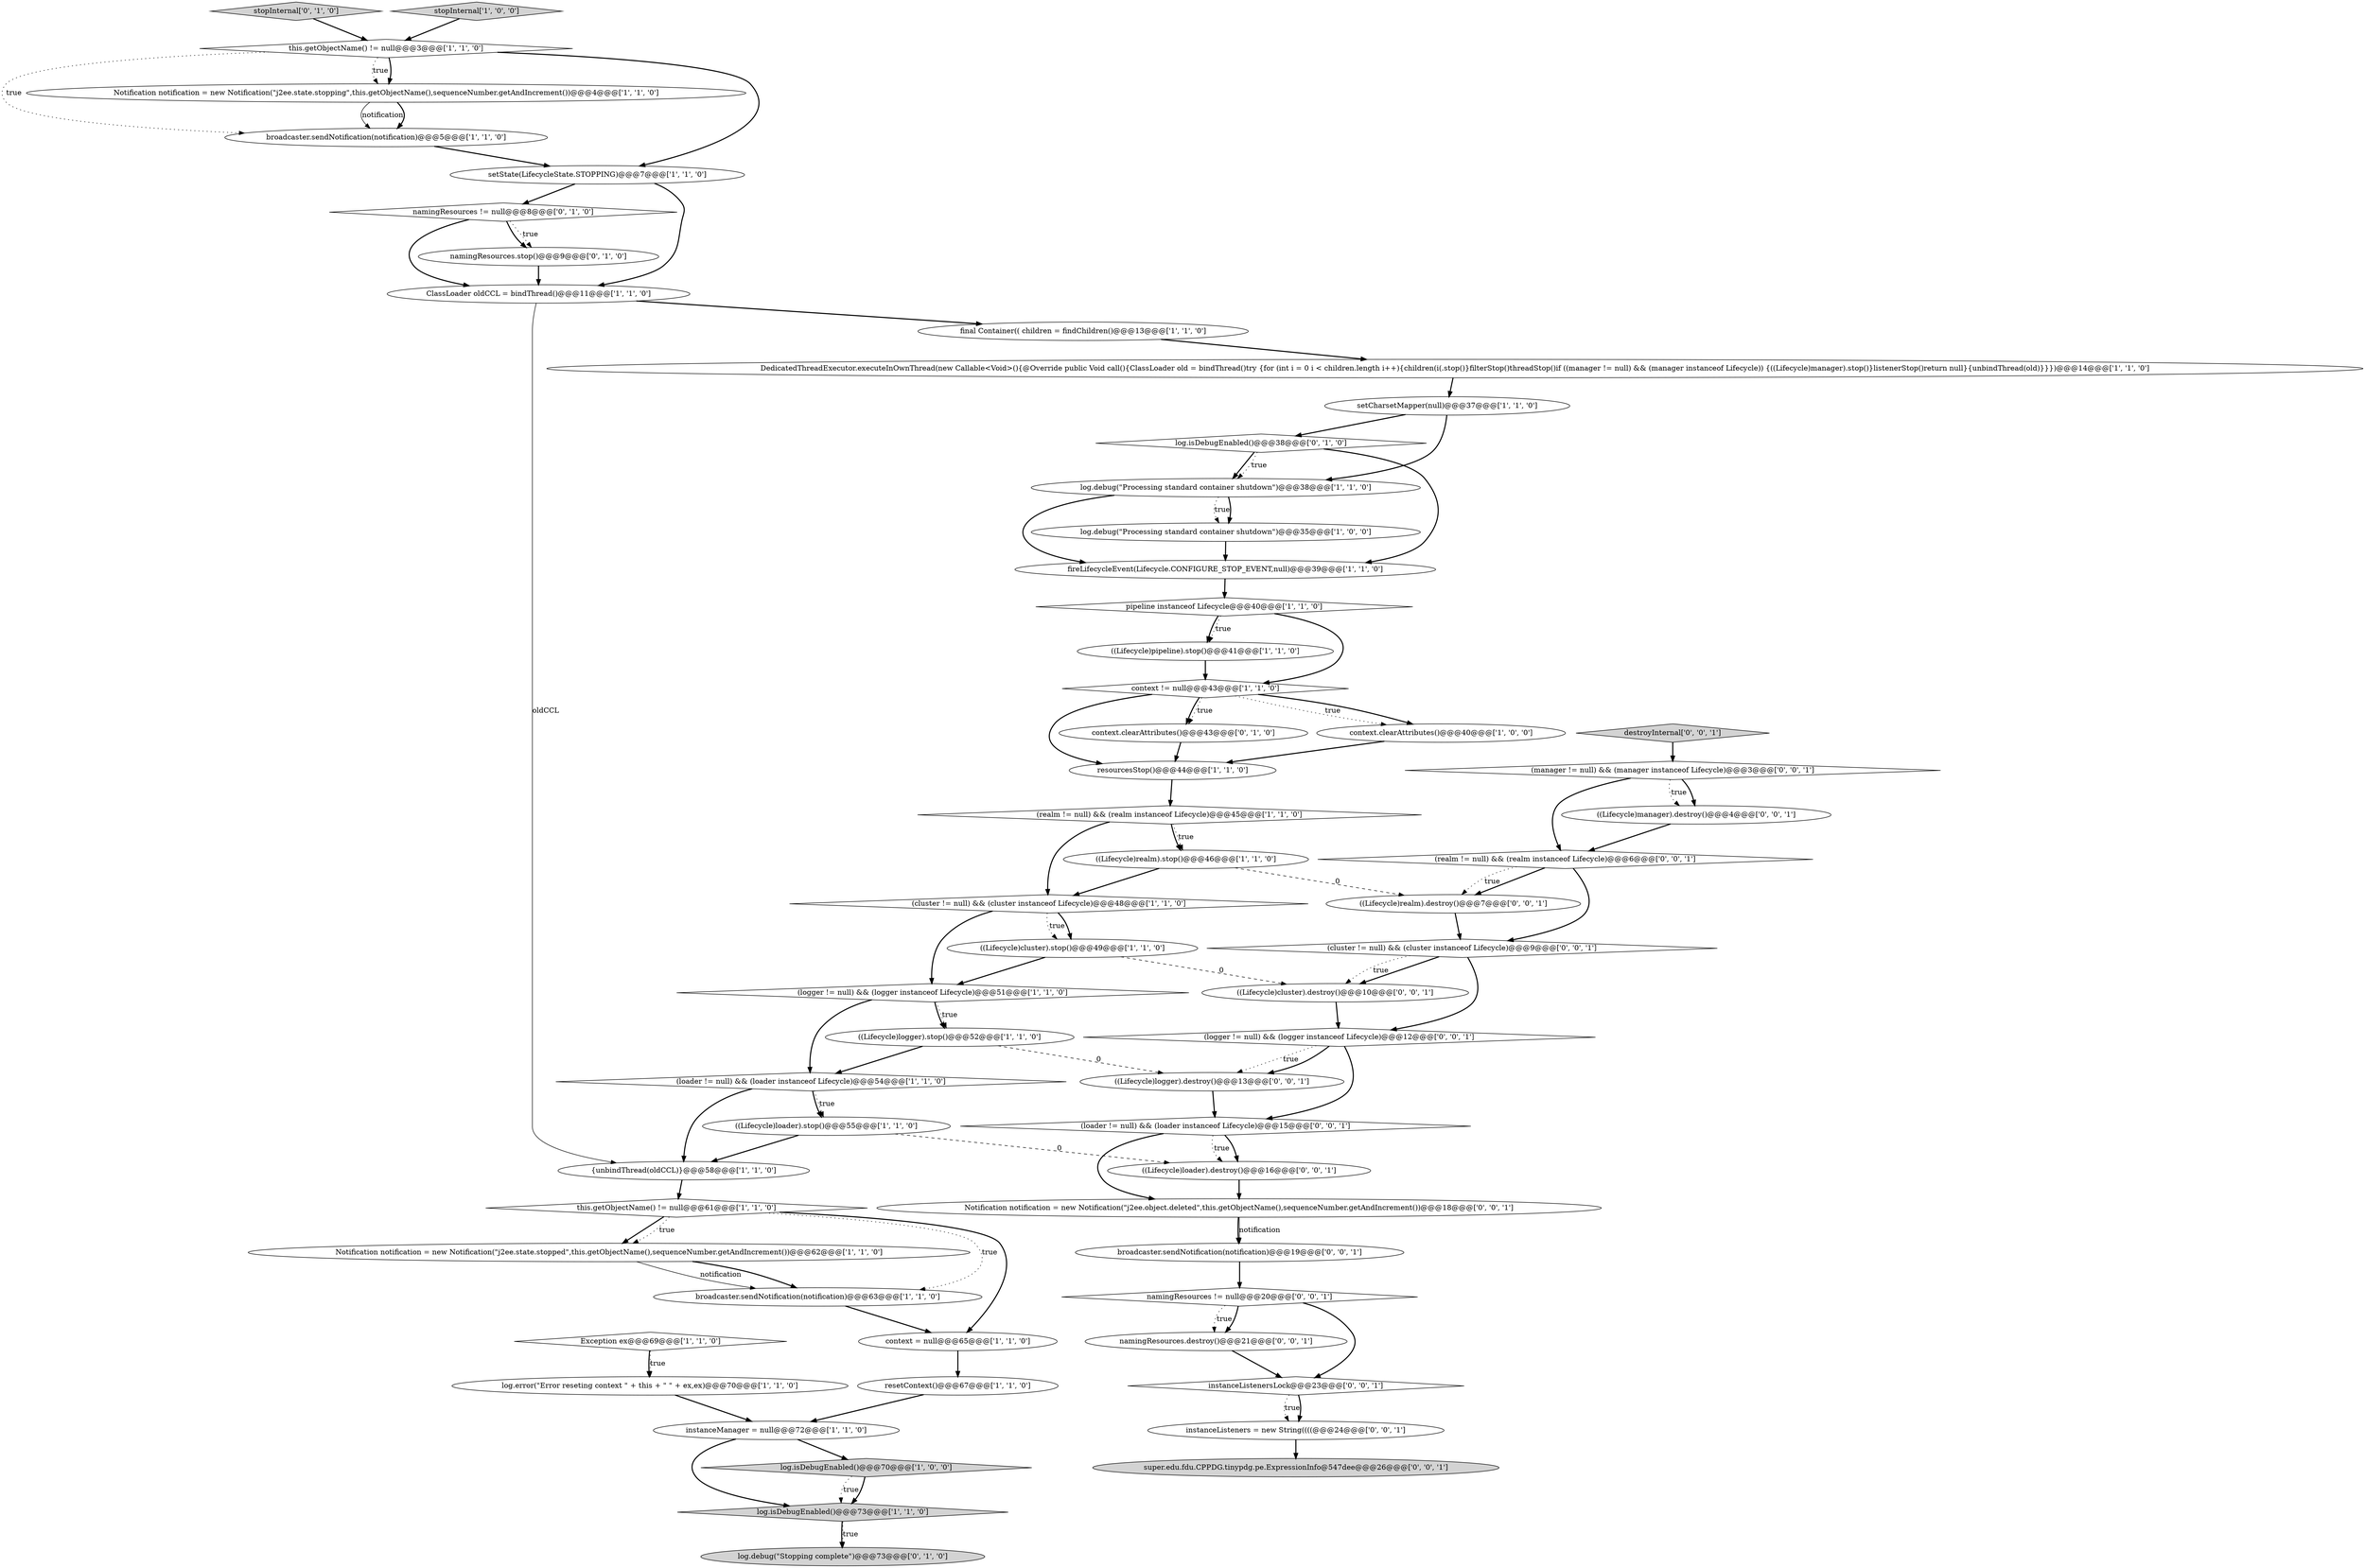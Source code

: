 digraph {
31 [style = filled, label = "broadcaster.sendNotification(notification)@@@63@@@['1', '1', '0']", fillcolor = white, shape = ellipse image = "AAA0AAABBB1BBB"];
34 [style = filled, label = "log.error(\"Error reseting context \" + this + \" \" + ex,ex)@@@70@@@['1', '1', '0']", fillcolor = white, shape = ellipse image = "AAA0AAABBB1BBB"];
47 [style = filled, label = "((Lifecycle)cluster).destroy()@@@10@@@['0', '0', '1']", fillcolor = white, shape = ellipse image = "AAA0AAABBB3BBB"];
58 [style = filled, label = "((Lifecycle)manager).destroy()@@@4@@@['0', '0', '1']", fillcolor = white, shape = ellipse image = "AAA0AAABBB3BBB"];
56 [style = filled, label = "destroyInternal['0', '0', '1']", fillcolor = lightgray, shape = diamond image = "AAA0AAABBB3BBB"];
46 [style = filled, label = "(cluster != null) && (cluster instanceof Lifecycle)@@@9@@@['0', '0', '1']", fillcolor = white, shape = diamond image = "AAA0AAABBB3BBB"];
43 [style = filled, label = "((Lifecycle)realm).destroy()@@@7@@@['0', '0', '1']", fillcolor = white, shape = ellipse image = "AAA0AAABBB3BBB"];
18 [style = filled, label = "final Container(( children = findChildren()@@@13@@@['1', '1', '0']", fillcolor = white, shape = ellipse image = "AAA0AAABBB1BBB"];
57 [style = filled, label = "instanceListeners = new String((((@@@24@@@['0', '0', '1']", fillcolor = white, shape = ellipse image = "AAA0AAABBB3BBB"];
1 [style = filled, label = "log.isDebugEnabled()@@@70@@@['1', '0', '0']", fillcolor = lightgray, shape = diamond image = "AAA0AAABBB1BBB"];
40 [style = filled, label = "namingResources != null@@@8@@@['0', '1', '0']", fillcolor = white, shape = diamond image = "AAA1AAABBB2BBB"];
13 [style = filled, label = "((Lifecycle)realm).stop()@@@46@@@['1', '1', '0']", fillcolor = white, shape = ellipse image = "AAA0AAABBB1BBB"];
53 [style = filled, label = "broadcaster.sendNotification(notification)@@@19@@@['0', '0', '1']", fillcolor = white, shape = ellipse image = "AAA0AAABBB3BBB"];
16 [style = filled, label = "Exception ex@@@69@@@['1', '1', '0']", fillcolor = white, shape = diamond image = "AAA0AAABBB1BBB"];
55 [style = filled, label = "instanceListenersLock@@@23@@@['0', '0', '1']", fillcolor = white, shape = diamond image = "AAA0AAABBB3BBB"];
9 [style = filled, label = "context.clearAttributes()@@@40@@@['1', '0', '0']", fillcolor = white, shape = ellipse image = "AAA0AAABBB1BBB"];
25 [style = filled, label = "log.debug(\"Processing standard container shutdown\")@@@35@@@['1', '0', '0']", fillcolor = white, shape = ellipse image = "AAA0AAABBB1BBB"];
22 [style = filled, label = "ClassLoader oldCCL = bindThread()@@@11@@@['1', '1', '0']", fillcolor = white, shape = ellipse image = "AAA0AAABBB1BBB"];
38 [style = filled, label = "context.clearAttributes()@@@43@@@['0', '1', '0']", fillcolor = white, shape = ellipse image = "AAA0AAABBB2BBB"];
12 [style = filled, label = "setState(LifecycleState.STOPPING)@@@7@@@['1', '1', '0']", fillcolor = white, shape = ellipse image = "AAA0AAABBB1BBB"];
7 [style = filled, label = "(loader != null) && (loader instanceof Lifecycle)@@@54@@@['1', '1', '0']", fillcolor = white, shape = diamond image = "AAA0AAABBB1BBB"];
2 [style = filled, label = "Notification notification = new Notification(\"j2ee.state.stopping\",this.getObjectName(),sequenceNumber.getAndIncrement())@@@4@@@['1', '1', '0']", fillcolor = white, shape = ellipse image = "AAA0AAABBB1BBB"];
4 [style = filled, label = "((Lifecycle)cluster).stop()@@@49@@@['1', '1', '0']", fillcolor = white, shape = ellipse image = "AAA0AAABBB1BBB"];
33 [style = filled, label = "resetContext()@@@67@@@['1', '1', '0']", fillcolor = white, shape = ellipse image = "AAA0AAABBB1BBB"];
26 [style = filled, label = "((Lifecycle)logger).stop()@@@52@@@['1', '1', '0']", fillcolor = white, shape = ellipse image = "AAA0AAABBB1BBB"];
35 [style = filled, label = "Notification notification = new Notification(\"j2ee.state.stopped\",this.getObjectName(),sequenceNumber.getAndIncrement())@@@62@@@['1', '1', '0']", fillcolor = white, shape = ellipse image = "AAA0AAABBB1BBB"];
41 [style = filled, label = "namingResources.stop()@@@9@@@['0', '1', '0']", fillcolor = white, shape = ellipse image = "AAA1AAABBB2BBB"];
14 [style = filled, label = "DedicatedThreadExecutor.executeInOwnThread(new Callable<Void>(){@Override public Void call(){ClassLoader old = bindThread()try {for (int i = 0 i < children.length i++){children(i(.stop()}filterStop()threadStop()if ((manager != null) && (manager instanceof Lifecycle)) {((Lifecycle)manager).stop()}listenerStop()return null}{unbindThread(old)}}})@@@14@@@['1', '1', '0']", fillcolor = white, shape = ellipse image = "AAA0AAABBB1BBB"];
52 [style = filled, label = "Notification notification = new Notification(\"j2ee.object.deleted\",this.getObjectName(),sequenceNumber.getAndIncrement())@@@18@@@['0', '0', '1']", fillcolor = white, shape = ellipse image = "AAA0AAABBB3BBB"];
59 [style = filled, label = "namingResources.destroy()@@@21@@@['0', '0', '1']", fillcolor = white, shape = ellipse image = "AAA0AAABBB3BBB"];
32 [style = filled, label = "context != null@@@43@@@['1', '1', '0']", fillcolor = white, shape = diamond image = "AAA0AAABBB1BBB"];
36 [style = filled, label = "log.isDebugEnabled()@@@38@@@['0', '1', '0']", fillcolor = white, shape = diamond image = "AAA0AAABBB2BBB"];
6 [style = filled, label = "(logger != null) && (logger instanceof Lifecycle)@@@51@@@['1', '1', '0']", fillcolor = white, shape = diamond image = "AAA0AAABBB1BBB"];
37 [style = filled, label = "stopInternal['0', '1', '0']", fillcolor = lightgray, shape = diamond image = "AAA0AAABBB2BBB"];
39 [style = filled, label = "log.debug(\"Stopping complete\")@@@73@@@['0', '1', '0']", fillcolor = lightgray, shape = ellipse image = "AAA0AAABBB2BBB"];
0 [style = filled, label = "setCharsetMapper(null)@@@37@@@['1', '1', '0']", fillcolor = white, shape = ellipse image = "AAA0AAABBB1BBB"];
28 [style = filled, label = "((Lifecycle)loader).stop()@@@55@@@['1', '1', '0']", fillcolor = white, shape = ellipse image = "AAA0AAABBB1BBB"];
30 [style = filled, label = "log.debug(\"Processing standard container shutdown\")@@@38@@@['1', '1', '0']", fillcolor = white, shape = ellipse image = "AAA0AAABBB1BBB"];
49 [style = filled, label = "(logger != null) && (logger instanceof Lifecycle)@@@12@@@['0', '0', '1']", fillcolor = white, shape = diamond image = "AAA0AAABBB3BBB"];
50 [style = filled, label = "((Lifecycle)logger).destroy()@@@13@@@['0', '0', '1']", fillcolor = white, shape = ellipse image = "AAA0AAABBB3BBB"];
51 [style = filled, label = "((Lifecycle)loader).destroy()@@@16@@@['0', '0', '1']", fillcolor = white, shape = ellipse image = "AAA0AAABBB3BBB"];
42 [style = filled, label = "(manager != null) && (manager instanceof Lifecycle)@@@3@@@['0', '0', '1']", fillcolor = white, shape = diamond image = "AAA0AAABBB3BBB"];
17 [style = filled, label = "stopInternal['1', '0', '0']", fillcolor = lightgray, shape = diamond image = "AAA0AAABBB1BBB"];
23 [style = filled, label = "{unbindThread(oldCCL)}@@@58@@@['1', '1', '0']", fillcolor = white, shape = ellipse image = "AAA0AAABBB1BBB"];
11 [style = filled, label = "((Lifecycle)pipeline).stop()@@@41@@@['1', '1', '0']", fillcolor = white, shape = ellipse image = "AAA0AAABBB1BBB"];
10 [style = filled, label = "pipeline instanceof Lifecycle@@@40@@@['1', '1', '0']", fillcolor = white, shape = diamond image = "AAA0AAABBB1BBB"];
48 [style = filled, label = "(realm != null) && (realm instanceof Lifecycle)@@@6@@@['0', '0', '1']", fillcolor = white, shape = diamond image = "AAA0AAABBB3BBB"];
54 [style = filled, label = "namingResources != null@@@20@@@['0', '0', '1']", fillcolor = white, shape = diamond image = "AAA0AAABBB3BBB"];
21 [style = filled, label = "log.isDebugEnabled()@@@73@@@['1', '1', '0']", fillcolor = lightgray, shape = diamond image = "AAA0AAABBB1BBB"];
5 [style = filled, label = "fireLifecycleEvent(Lifecycle.CONFIGURE_STOP_EVENT,null)@@@39@@@['1', '1', '0']", fillcolor = white, shape = ellipse image = "AAA0AAABBB1BBB"];
15 [style = filled, label = "broadcaster.sendNotification(notification)@@@5@@@['1', '1', '0']", fillcolor = white, shape = ellipse image = "AAA0AAABBB1BBB"];
44 [style = filled, label = "(loader != null) && (loader instanceof Lifecycle)@@@15@@@['0', '0', '1']", fillcolor = white, shape = diamond image = "AAA0AAABBB3BBB"];
3 [style = filled, label = "(cluster != null) && (cluster instanceof Lifecycle)@@@48@@@['1', '1', '0']", fillcolor = white, shape = diamond image = "AAA0AAABBB1BBB"];
19 [style = filled, label = "(realm != null) && (realm instanceof Lifecycle)@@@45@@@['1', '1', '0']", fillcolor = white, shape = diamond image = "AAA0AAABBB1BBB"];
45 [style = filled, label = "super.edu.fdu.CPPDG.tinypdg.pe.ExpressionInfo@547dee@@@26@@@['0', '0', '1']", fillcolor = lightgray, shape = ellipse image = "AAA0AAABBB3BBB"];
29 [style = filled, label = "instanceManager = null@@@72@@@['1', '1', '0']", fillcolor = white, shape = ellipse image = "AAA0AAABBB1BBB"];
20 [style = filled, label = "this.getObjectName() != null@@@3@@@['1', '1', '0']", fillcolor = white, shape = diamond image = "AAA0AAABBB1BBB"];
8 [style = filled, label = "resourcesStop()@@@44@@@['1', '1', '0']", fillcolor = white, shape = ellipse image = "AAA0AAABBB1BBB"];
24 [style = filled, label = "this.getObjectName() != null@@@61@@@['1', '1', '0']", fillcolor = white, shape = diamond image = "AAA0AAABBB1BBB"];
27 [style = filled, label = "context = null@@@65@@@['1', '1', '0']", fillcolor = white, shape = ellipse image = "AAA0AAABBB1BBB"];
19->3 [style = bold, label=""];
7->28 [style = bold, label=""];
7->23 [style = bold, label=""];
4->6 [style = bold, label=""];
32->9 [style = bold, label=""];
46->47 [style = bold, label=""];
38->8 [style = bold, label=""];
36->30 [style = bold, label=""];
43->46 [style = bold, label=""];
51->52 [style = bold, label=""];
16->34 [style = bold, label=""];
21->39 [style = bold, label=""];
14->0 [style = bold, label=""];
10->11 [style = bold, label=""];
3->6 [style = bold, label=""];
46->47 [style = dotted, label="true"];
42->58 [style = bold, label=""];
56->42 [style = bold, label=""];
1->21 [style = dotted, label="true"];
24->27 [style = bold, label=""];
20->2 [style = bold, label=""];
34->29 [style = bold, label=""];
52->53 [style = bold, label=""];
10->11 [style = dotted, label="true"];
33->29 [style = bold, label=""];
42->58 [style = dotted, label="true"];
29->21 [style = bold, label=""];
24->35 [style = bold, label=""];
32->38 [style = bold, label=""];
27->33 [style = bold, label=""];
37->20 [style = bold, label=""];
54->59 [style = dotted, label="true"];
49->50 [style = dotted, label="true"];
24->35 [style = dotted, label="true"];
40->41 [style = dotted, label="true"];
11->32 [style = bold, label=""];
55->57 [style = dotted, label="true"];
25->5 [style = bold, label=""];
0->36 [style = bold, label=""];
41->22 [style = bold, label=""];
49->44 [style = bold, label=""];
48->43 [style = bold, label=""];
29->1 [style = bold, label=""];
58->48 [style = bold, label=""];
32->38 [style = dotted, label="true"];
44->51 [style = bold, label=""];
20->12 [style = bold, label=""];
44->52 [style = bold, label=""];
8->19 [style = bold, label=""];
26->50 [style = dashed, label="0"];
53->54 [style = bold, label=""];
47->49 [style = bold, label=""];
35->31 [style = bold, label=""];
6->26 [style = bold, label=""];
15->12 [style = bold, label=""];
6->26 [style = dotted, label="true"];
28->23 [style = bold, label=""];
54->59 [style = bold, label=""];
32->9 [style = dotted, label="true"];
35->31 [style = solid, label="notification"];
17->20 [style = bold, label=""];
21->39 [style = dotted, label="true"];
19->13 [style = bold, label=""];
48->43 [style = dotted, label="true"];
40->41 [style = bold, label=""];
7->28 [style = dotted, label="true"];
3->4 [style = dotted, label="true"];
32->8 [style = bold, label=""];
30->25 [style = dotted, label="true"];
22->18 [style = bold, label=""];
13->3 [style = bold, label=""];
0->30 [style = bold, label=""];
18->14 [style = bold, label=""];
3->4 [style = bold, label=""];
50->44 [style = bold, label=""];
54->55 [style = bold, label=""];
46->49 [style = bold, label=""];
36->30 [style = dotted, label="true"];
10->32 [style = bold, label=""];
19->13 [style = dotted, label="true"];
2->15 [style = solid, label="notification"];
20->2 [style = dotted, label="true"];
23->24 [style = bold, label=""];
40->22 [style = bold, label=""];
1->21 [style = bold, label=""];
16->34 [style = dotted, label="true"];
36->5 [style = bold, label=""];
24->31 [style = dotted, label="true"];
30->25 [style = bold, label=""];
5->10 [style = bold, label=""];
52->53 [style = solid, label="notification"];
4->47 [style = dashed, label="0"];
55->57 [style = bold, label=""];
12->22 [style = bold, label=""];
42->48 [style = bold, label=""];
20->15 [style = dotted, label="true"];
59->55 [style = bold, label=""];
57->45 [style = bold, label=""];
22->23 [style = solid, label="oldCCL"];
30->5 [style = bold, label=""];
13->43 [style = dashed, label="0"];
48->46 [style = bold, label=""];
28->51 [style = dashed, label="0"];
26->7 [style = bold, label=""];
9->8 [style = bold, label=""];
6->7 [style = bold, label=""];
2->15 [style = bold, label=""];
31->27 [style = bold, label=""];
49->50 [style = bold, label=""];
44->51 [style = dotted, label="true"];
12->40 [style = bold, label=""];
}
